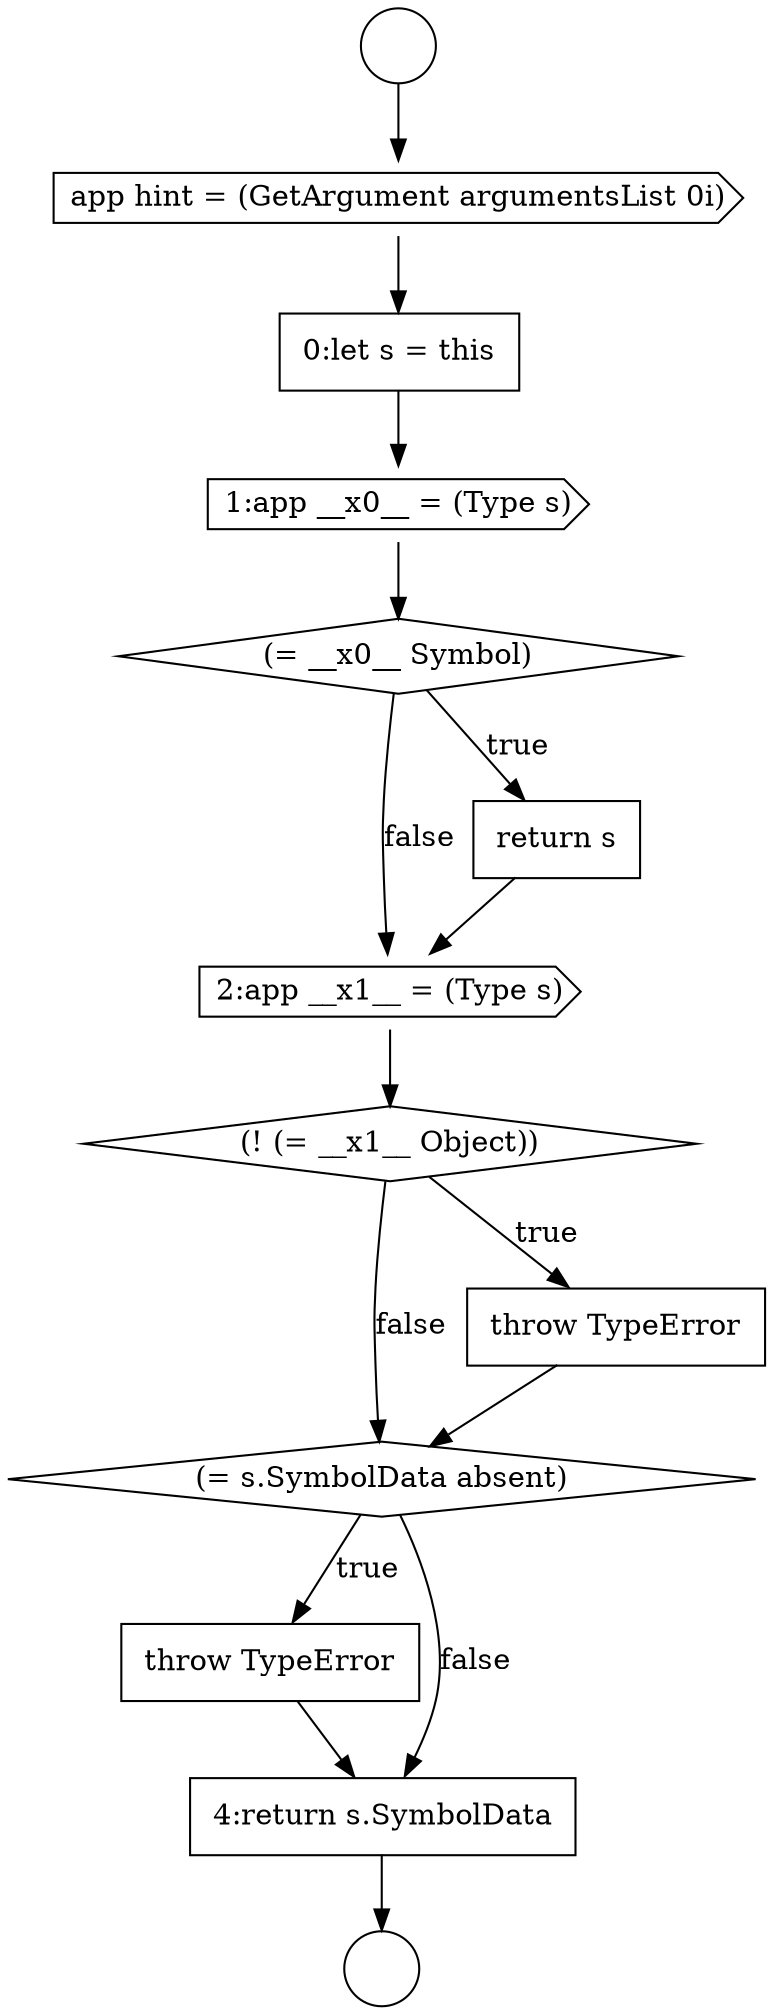 digraph {
  node11164 [shape=circle label=" " color="black" fillcolor="white" style=filled]
  node11175 [shape=none, margin=0, label=<<font color="black">
    <table border="0" cellborder="1" cellspacing="0" cellpadding="10">
      <tr><td align="left">throw TypeError</td></tr>
    </table>
  </font>> color="black" fillcolor="white" style=filled]
  node11171 [shape=cds, label=<<font color="black">2:app __x1__ = (Type s)</font>> color="black" fillcolor="white" style=filled]
  node11168 [shape=cds, label=<<font color="black">1:app __x0__ = (Type s)</font>> color="black" fillcolor="white" style=filled]
  node11170 [shape=none, margin=0, label=<<font color="black">
    <table border="0" cellborder="1" cellspacing="0" cellpadding="10">
      <tr><td align="left">return s</td></tr>
    </table>
  </font>> color="black" fillcolor="white" style=filled]
  node11174 [shape=diamond, label=<<font color="black">(= s.SymbolData absent)</font>> color="black" fillcolor="white" style=filled]
  node11165 [shape=circle label=" " color="black" fillcolor="white" style=filled]
  node11169 [shape=diamond, label=<<font color="black">(= __x0__ Symbol)</font>> color="black" fillcolor="white" style=filled]
  node11173 [shape=none, margin=0, label=<<font color="black">
    <table border="0" cellborder="1" cellspacing="0" cellpadding="10">
      <tr><td align="left">throw TypeError</td></tr>
    </table>
  </font>> color="black" fillcolor="white" style=filled]
  node11166 [shape=cds, label=<<font color="black">app hint = (GetArgument argumentsList 0i)</font>> color="black" fillcolor="white" style=filled]
  node11176 [shape=none, margin=0, label=<<font color="black">
    <table border="0" cellborder="1" cellspacing="0" cellpadding="10">
      <tr><td align="left">4:return s.SymbolData</td></tr>
    </table>
  </font>> color="black" fillcolor="white" style=filled]
  node11172 [shape=diamond, label=<<font color="black">(! (= __x1__ Object))</font>> color="black" fillcolor="white" style=filled]
  node11167 [shape=none, margin=0, label=<<font color="black">
    <table border="0" cellborder="1" cellspacing="0" cellpadding="10">
      <tr><td align="left">0:let s = this</td></tr>
    </table>
  </font>> color="black" fillcolor="white" style=filled]
  node11171 -> node11172 [ color="black"]
  node11170 -> node11171 [ color="black"]
  node11174 -> node11175 [label=<<font color="black">true</font>> color="black"]
  node11174 -> node11176 [label=<<font color="black">false</font>> color="black"]
  node11172 -> node11173 [label=<<font color="black">true</font>> color="black"]
  node11172 -> node11174 [label=<<font color="black">false</font>> color="black"]
  node11169 -> node11170 [label=<<font color="black">true</font>> color="black"]
  node11169 -> node11171 [label=<<font color="black">false</font>> color="black"]
  node11167 -> node11168 [ color="black"]
  node11173 -> node11174 [ color="black"]
  node11175 -> node11176 [ color="black"]
  node11176 -> node11165 [ color="black"]
  node11164 -> node11166 [ color="black"]
  node11168 -> node11169 [ color="black"]
  node11166 -> node11167 [ color="black"]
}
